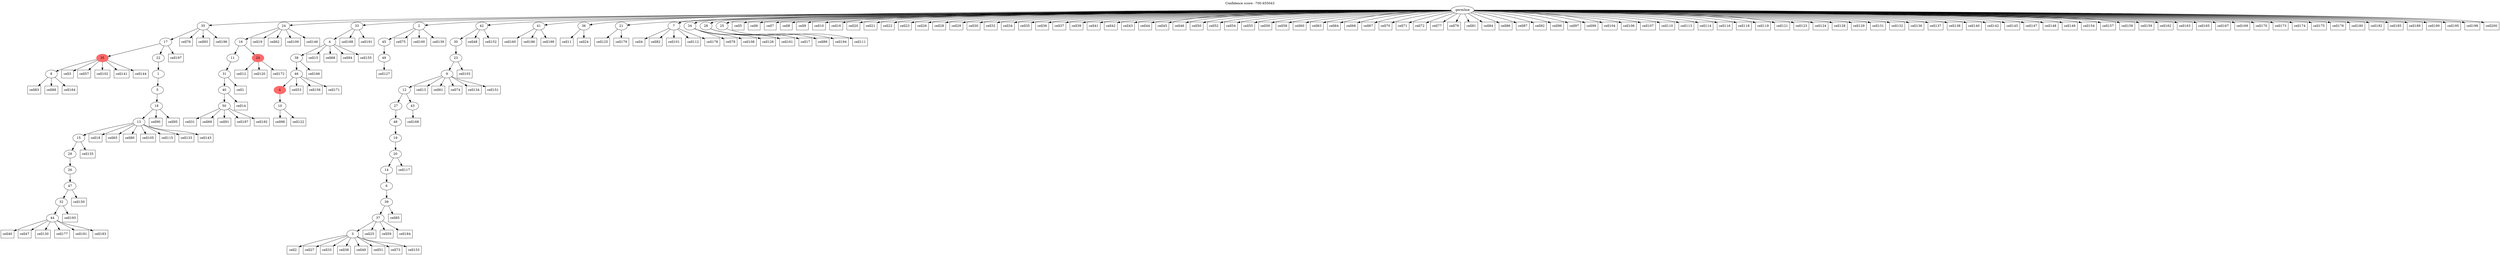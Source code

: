 digraph g {
	"48" -> "49";
	"49" [label="8"];
	"46" -> "47";
	"47" [label="44"];
	"45" -> "46";
	"46" [label="32"];
	"44" -> "45";
	"45" [label="47"];
	"43" -> "44";
	"44" [label="26"];
	"42" -> "43";
	"43" [label="29"];
	"41" -> "42";
	"42" [label="15"];
	"40" -> "41";
	"41" [label="13"];
	"39" -> "40";
	"40" [label="18"];
	"38" -> "39";
	"39" [label="5"];
	"37" -> "38";
	"38" [label="1"];
	"36" -> "37";
	"37" [label="22"];
	"36" -> "48";
	"48" [color=indianred1, style=filled, label="35"];
	"35" -> "36";
	"36" [label="17"];
	"31" -> "32";
	"32" [label="50"];
	"30" -> "31";
	"31" [label="40"];
	"29" -> "30";
	"30" [label="31"];
	"28" -> "29";
	"29" [label="11"];
	"28" -> "33";
	"33" [color=indianred1, style=filled, label="24"];
	"27" -> "28";
	"28" [label="16"];
	"24" -> "25";
	"25" [label="10"];
	"23" -> "24";
	"24" [color=indianred1, style=filled, label="4"];
	"22" -> "23";
	"23" [label="46"];
	"21" -> "22";
	"22" [label="38"];
	"20" -> "21";
	"21" [label="4"];
	"17" -> "18";
	"18" [label="49"];
	"16" -> "17";
	"17" [label="45"];
	"13" -> "14";
	"14" [label="3"];
	"12" -> "13";
	"13" [label="37"];
	"11" -> "12";
	"12" [label="39"];
	"10" -> "11";
	"11" [label="6"];
	"9" -> "10";
	"10" [label="14"];
	"8" -> "9";
	"9" [label="20"];
	"7" -> "8";
	"8" [label="19"];
	"6" -> "7";
	"7" [label="48"];
	"5" -> "6";
	"6" [label="27"];
	"5" -> "15";
	"15" [label="43"];
	"4" -> "5";
	"5" [label="12"];
	"3" -> "4";
	"4" [label="9"];
	"2" -> "3";
	"3" [label="23"];
	"1" -> "2";
	"2" [label="30"];
	"0" -> "1";
	"1" [label="42"];
	"0" -> "16";
	"16" [label="2"];
	"0" -> "19";
	"19" [label="41"];
	"0" -> "20";
	"20" [label="33"];
	"0" -> "26";
	"26" [label="36"];
	"0" -> "27";
	"27" [label="24"];
	"0" -> "34";
	"34" [label="21"];
	"0" -> "35";
	"35" [label="35"];
	"0" -> "50";
	"50" [label="7"];
	"0" -> "51";
	"51" [label="34"];
	"0" -> "52";
	"52" [label="28"];
	"0" -> "53";
	"53" [label="25"];
	"0" [label="germline"];
	"30" -> "cell1";
	"cell1" [shape=box];
	"14" -> "cell2";
	"cell2" [shape=box];
	"48" -> "cell3";
	"cell3" [shape=box];
	"50" -> "cell4";
	"cell4" [shape=box];
	"0" -> "cell5";
	"cell5" [shape=box];
	"0" -> "cell6";
	"cell6" [shape=box];
	"0" -> "cell7";
	"cell7" [shape=box];
	"0" -> "cell8";
	"cell8" [shape=box];
	"0" -> "cell9";
	"cell9" [shape=box];
	"0" -> "cell10";
	"cell10" [shape=box];
	"26" -> "cell11";
	"cell11" [shape=box];
	"33" -> "cell12";
	"cell12" [shape=box];
	"4" -> "cell13";
	"cell13" [shape=box];
	"31" -> "cell14";
	"cell14" [shape=box];
	"21" -> "cell15";
	"cell15" [shape=box];
	"0" -> "cell16";
	"cell16" [shape=box];
	"52" -> "cell17";
	"cell17" [shape=box];
	"41" -> "cell18";
	"cell18" [shape=box];
	"27" -> "cell19";
	"cell19" [shape=box];
	"0" -> "cell20";
	"cell20" [shape=box];
	"0" -> "cell21";
	"cell21" [shape=box];
	"0" -> "cell22";
	"cell22" [shape=box];
	"0" -> "cell23";
	"cell23" [shape=box];
	"26" -> "cell24";
	"cell24" [shape=box];
	"13" -> "cell25";
	"cell25" [shape=box];
	"0" -> "cell26";
	"cell26" [shape=box];
	"14" -> "cell27";
	"cell27" [shape=box];
	"0" -> "cell28";
	"cell28" [shape=box];
	"0" -> "cell29";
	"cell29" [shape=box];
	"0" -> "cell30";
	"cell30" [shape=box];
	"32" -> "cell31";
	"cell31" [shape=box];
	"0" -> "cell32";
	"cell32" [shape=box];
	"14" -> "cell33";
	"cell33" [shape=box];
	"0" -> "cell34";
	"cell34" [shape=box];
	"0" -> "cell35";
	"cell35" [shape=box];
	"0" -> "cell36";
	"cell36" [shape=box];
	"0" -> "cell37";
	"cell37" [shape=box];
	"14" -> "cell38";
	"cell38" [shape=box];
	"0" -> "cell39";
	"cell39" [shape=box];
	"47" -> "cell40";
	"cell40" [shape=box];
	"0" -> "cell41";
	"cell41" [shape=box];
	"0" -> "cell42";
	"cell42" [shape=box];
	"0" -> "cell43";
	"cell43" [shape=box];
	"0" -> "cell44";
	"cell44" [shape=box];
	"0" -> "cell45";
	"cell45" [shape=box];
	"0" -> "cell46";
	"cell46" [shape=box];
	"47" -> "cell47";
	"cell47" [shape=box];
	"1" -> "cell48";
	"cell48" [shape=box];
	"14" -> "cell49";
	"cell49" [shape=box];
	"0" -> "cell50";
	"cell50" [shape=box];
	"14" -> "cell51";
	"cell51" [shape=box];
	"0" -> "cell52";
	"cell52" [shape=box];
	"23" -> "cell53";
	"cell53" [shape=box];
	"0" -> "cell54";
	"cell54" [shape=box];
	"0" -> "cell55";
	"cell55" [shape=box];
	"0" -> "cell56";
	"cell56" [shape=box];
	"48" -> "cell57";
	"cell57" [shape=box];
	"0" -> "cell58";
	"cell58" [shape=box];
	"13" -> "cell59";
	"cell59" [shape=box];
	"0" -> "cell60";
	"cell60" [shape=box];
	"4" -> "cell61";
	"cell61" [shape=box];
	"27" -> "cell62";
	"cell62" [shape=box];
	"0" -> "cell63";
	"cell63" [shape=box];
	"0" -> "cell64";
	"cell64" [shape=box];
	"41" -> "cell65";
	"cell65" [shape=box];
	"0" -> "cell66";
	"cell66" [shape=box];
	"0" -> "cell67";
	"cell67" [shape=box];
	"21" -> "cell68";
	"cell68" [shape=box];
	"32" -> "cell69";
	"cell69" [shape=box];
	"0" -> "cell70";
	"cell70" [shape=box];
	"0" -> "cell71";
	"cell71" [shape=box];
	"0" -> "cell72";
	"cell72" [shape=box];
	"14" -> "cell73";
	"cell73" [shape=box];
	"4" -> "cell74";
	"cell74" [shape=box];
	"16" -> "cell75";
	"cell75" [shape=box];
	"35" -> "cell76";
	"cell76" [shape=box];
	"0" -> "cell77";
	"cell77" [shape=box];
	"51" -> "cell78";
	"cell78" [shape=box];
	"0" -> "cell79";
	"cell79" [shape=box];
	"41" -> "cell80";
	"cell80" [shape=box];
	"0" -> "cell81";
	"cell81" [shape=box];
	"50" -> "cell82";
	"cell82" [shape=box];
	"49" -> "cell83";
	"cell83" [shape=box];
	"0" -> "cell84";
	"cell84" [shape=box];
	"12" -> "cell85";
	"cell85" [shape=box];
	"0" -> "cell86";
	"cell86" [shape=box];
	"0" -> "cell87";
	"cell87" [shape=box];
	"49" -> "cell88";
	"cell88" [shape=box];
	"52" -> "cell89";
	"cell89" [shape=box];
	"40" -> "cell90";
	"cell90" [shape=box];
	"32" -> "cell91";
	"cell91" [shape=box];
	"0" -> "cell92";
	"cell92" [shape=box];
	"35" -> "cell93";
	"cell93" [shape=box];
	"21" -> "cell94";
	"cell94" [shape=box];
	"40" -> "cell95";
	"cell95" [shape=box];
	"0" -> "cell96";
	"cell96" [shape=box];
	"0" -> "cell97";
	"cell97" [shape=box];
	"25" -> "cell98";
	"cell98" [shape=box];
	"0" -> "cell99";
	"cell99" [shape=box];
	"16" -> "cell100";
	"cell100" [shape=box];
	"50" -> "cell101";
	"cell101" [shape=box];
	"48" -> "cell102";
	"cell102" [shape=box];
	"3" -> "cell103";
	"cell103" [shape=box];
	"0" -> "cell104";
	"cell104" [shape=box];
	"41" -> "cell105";
	"cell105" [shape=box];
	"0" -> "cell106";
	"cell106" [shape=box];
	"0" -> "cell107";
	"cell107" [shape=box];
	"51" -> "cell108";
	"cell108" [shape=box];
	"27" -> "cell109";
	"cell109" [shape=box];
	"0" -> "cell110";
	"cell110" [shape=box];
	"53" -> "cell111";
	"cell111" [shape=box];
	"50" -> "cell112";
	"cell112" [shape=box];
	"0" -> "cell113";
	"cell113" [shape=box];
	"0" -> "cell114";
	"cell114" [shape=box];
	"41" -> "cell115";
	"cell115" [shape=box];
	"0" -> "cell116";
	"cell116" [shape=box];
	"9" -> "cell117";
	"cell117" [shape=box];
	"0" -> "cell118";
	"cell118" [shape=box];
	"0" -> "cell119";
	"cell119" [shape=box];
	"33" -> "cell120";
	"cell120" [shape=box];
	"0" -> "cell121";
	"cell121" [shape=box];
	"25" -> "cell122";
	"cell122" [shape=box];
	"0" -> "cell123";
	"cell123" [shape=box];
	"0" -> "cell124";
	"cell124" [shape=box];
	"34" -> "cell125";
	"cell125" [shape=box];
	"51" -> "cell126";
	"cell126" [shape=box];
	"18" -> "cell127";
	"cell127" [shape=box];
	"0" -> "cell128";
	"cell128" [shape=box];
	"0" -> "cell129";
	"cell129" [shape=box];
	"47" -> "cell130";
	"cell130" [shape=box];
	"0" -> "cell131";
	"cell131" [shape=box];
	"0" -> "cell132";
	"cell132" [shape=box];
	"41" -> "cell133";
	"cell133" [shape=box];
	"4" -> "cell134";
	"cell134" [shape=box];
	"42" -> "cell135";
	"cell135" [shape=box];
	"0" -> "cell136";
	"cell136" [shape=box];
	"0" -> "cell137";
	"cell137" [shape=box];
	"0" -> "cell138";
	"cell138" [shape=box];
	"16" -> "cell139";
	"cell139" [shape=box];
	"0" -> "cell140";
	"cell140" [shape=box];
	"48" -> "cell141";
	"cell141" [shape=box];
	"0" -> "cell142";
	"cell142" [shape=box];
	"41" -> "cell143";
	"cell143" [shape=box];
	"48" -> "cell144";
	"cell144" [shape=box];
	"0" -> "cell145";
	"cell145" [shape=box];
	"27" -> "cell146";
	"cell146" [shape=box];
	"0" -> "cell147";
	"cell147" [shape=box];
	"0" -> "cell148";
	"cell148" [shape=box];
	"0" -> "cell149";
	"cell149" [shape=box];
	"45" -> "cell150";
	"cell150" [shape=box];
	"4" -> "cell151";
	"cell151" [shape=box];
	"1" -> "cell152";
	"cell152" [shape=box];
	"14" -> "cell153";
	"cell153" [shape=box];
	"0" -> "cell154";
	"cell154" [shape=box];
	"21" -> "cell155";
	"cell155" [shape=box];
	"23" -> "cell156";
	"cell156" [shape=box];
	"0" -> "cell157";
	"cell157" [shape=box];
	"0" -> "cell158";
	"cell158" [shape=box];
	"0" -> "cell159";
	"cell159" [shape=box];
	"19" -> "cell160";
	"cell160" [shape=box];
	"51" -> "cell161";
	"cell161" [shape=box];
	"0" -> "cell162";
	"cell162" [shape=box];
	"0" -> "cell163";
	"cell163" [shape=box];
	"49" -> "cell164";
	"cell164" [shape=box];
	"0" -> "cell165";
	"cell165" [shape=box];
	"22" -> "cell166";
	"cell166" [shape=box];
	"0" -> "cell167";
	"cell167" [shape=box];
	"15" -> "cell168";
	"cell168" [shape=box];
	"0" -> "cell169";
	"cell169" [shape=box];
	"0" -> "cell170";
	"cell170" [shape=box];
	"23" -> "cell171";
	"cell171" [shape=box];
	"33" -> "cell172";
	"cell172" [shape=box];
	"0" -> "cell173";
	"cell173" [shape=box];
	"0" -> "cell174";
	"cell174" [shape=box];
	"0" -> "cell175";
	"cell175" [shape=box];
	"0" -> "cell176";
	"cell176" [shape=box];
	"47" -> "cell177";
	"cell177" [shape=box];
	"50" -> "cell178";
	"cell178" [shape=box];
	"34" -> "cell179";
	"cell179" [shape=box];
	"0" -> "cell180";
	"cell180" [shape=box];
	"47" -> "cell181";
	"cell181" [shape=box];
	"0" -> "cell182";
	"cell182" [shape=box];
	"47" -> "cell183";
	"cell183" [shape=box];
	"13" -> "cell184";
	"cell184" [shape=box];
	"0" -> "cell185";
	"cell185" [shape=box];
	"19" -> "cell186";
	"cell186" [shape=box];
	"32" -> "cell187";
	"cell187" [shape=box];
	"20" -> "cell188";
	"cell188" [shape=box];
	"0" -> "cell189";
	"cell189" [shape=box];
	"0" -> "cell190";
	"cell190" [shape=box];
	"20" -> "cell191";
	"cell191" [shape=box];
	"32" -> "cell192";
	"cell192" [shape=box];
	"46" -> "cell193";
	"cell193" [shape=box];
	"52" -> "cell194";
	"cell194" [shape=box];
	"0" -> "cell195";
	"cell195" [shape=box];
	"35" -> "cell196";
	"cell196" [shape=box];
	"36" -> "cell197";
	"cell197" [shape=box];
	"0" -> "cell198";
	"cell198" [shape=box];
	"19" -> "cell199";
	"cell199" [shape=box];
	"0" -> "cell200";
	"cell200" [shape=box];
	labelloc="t";
	label="Confidence score: -700.655043";
}
